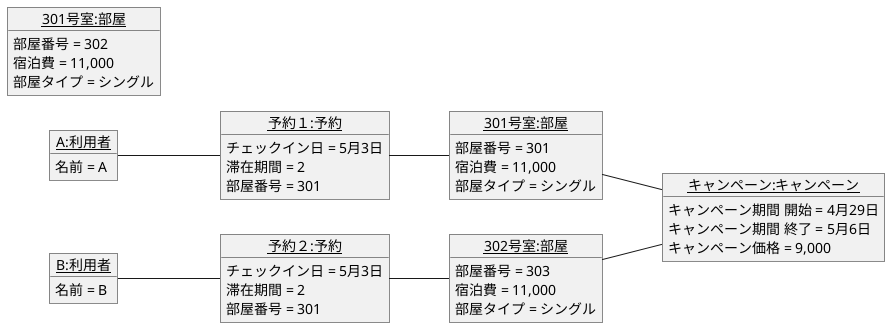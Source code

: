 @startuml ホテル宿泊予約
    left to right direction
    object "<u>A:利用者</u>" as O1 {
        名前 = A
    } 
    object "<u>B:利用者</u>" as O2 {
        名前 = B
    }
    object "<u>301号室:部屋</u>" as O3 {
        部屋番号 = 301
        宿泊費 = 11,000
        部屋タイプ = シングル
    }
    object "<u>301号室:部屋</u>" as O4 {
        部屋番号 = 302
        宿泊費 = 11,000
        部屋タイプ = シングル
    }
    object "<u>302号室:部屋</u>" as O5 {
        部屋番号 = 303
        宿泊費 = 11,000
        部屋タイプ = シングル
    }
    object "<u>キャンペーン:キャンペーン</u>" as O6 {
        キャンペーン期間 開始 = 4月29日
        キャンペーン期間 終了 = 5月6日
        キャンペーン価格 = 9,000
    }

    object "<u>予約１:予約</u>" as O7 {
        チェックイン日 = 5月3日
        滞在期間 = 2
        部屋番号 = 301
    }
    object "<u>予約２:予約</u>" as O8 {
        チェックイン日 = 5月3日
        滞在期間 = 2
        部屋番号 = 301
    }

    O1 -- O7
    O2 -- O8
    O3 -- O6
    O5 -- O6
    O7 -- O3
    O8 -- O5
@enduml